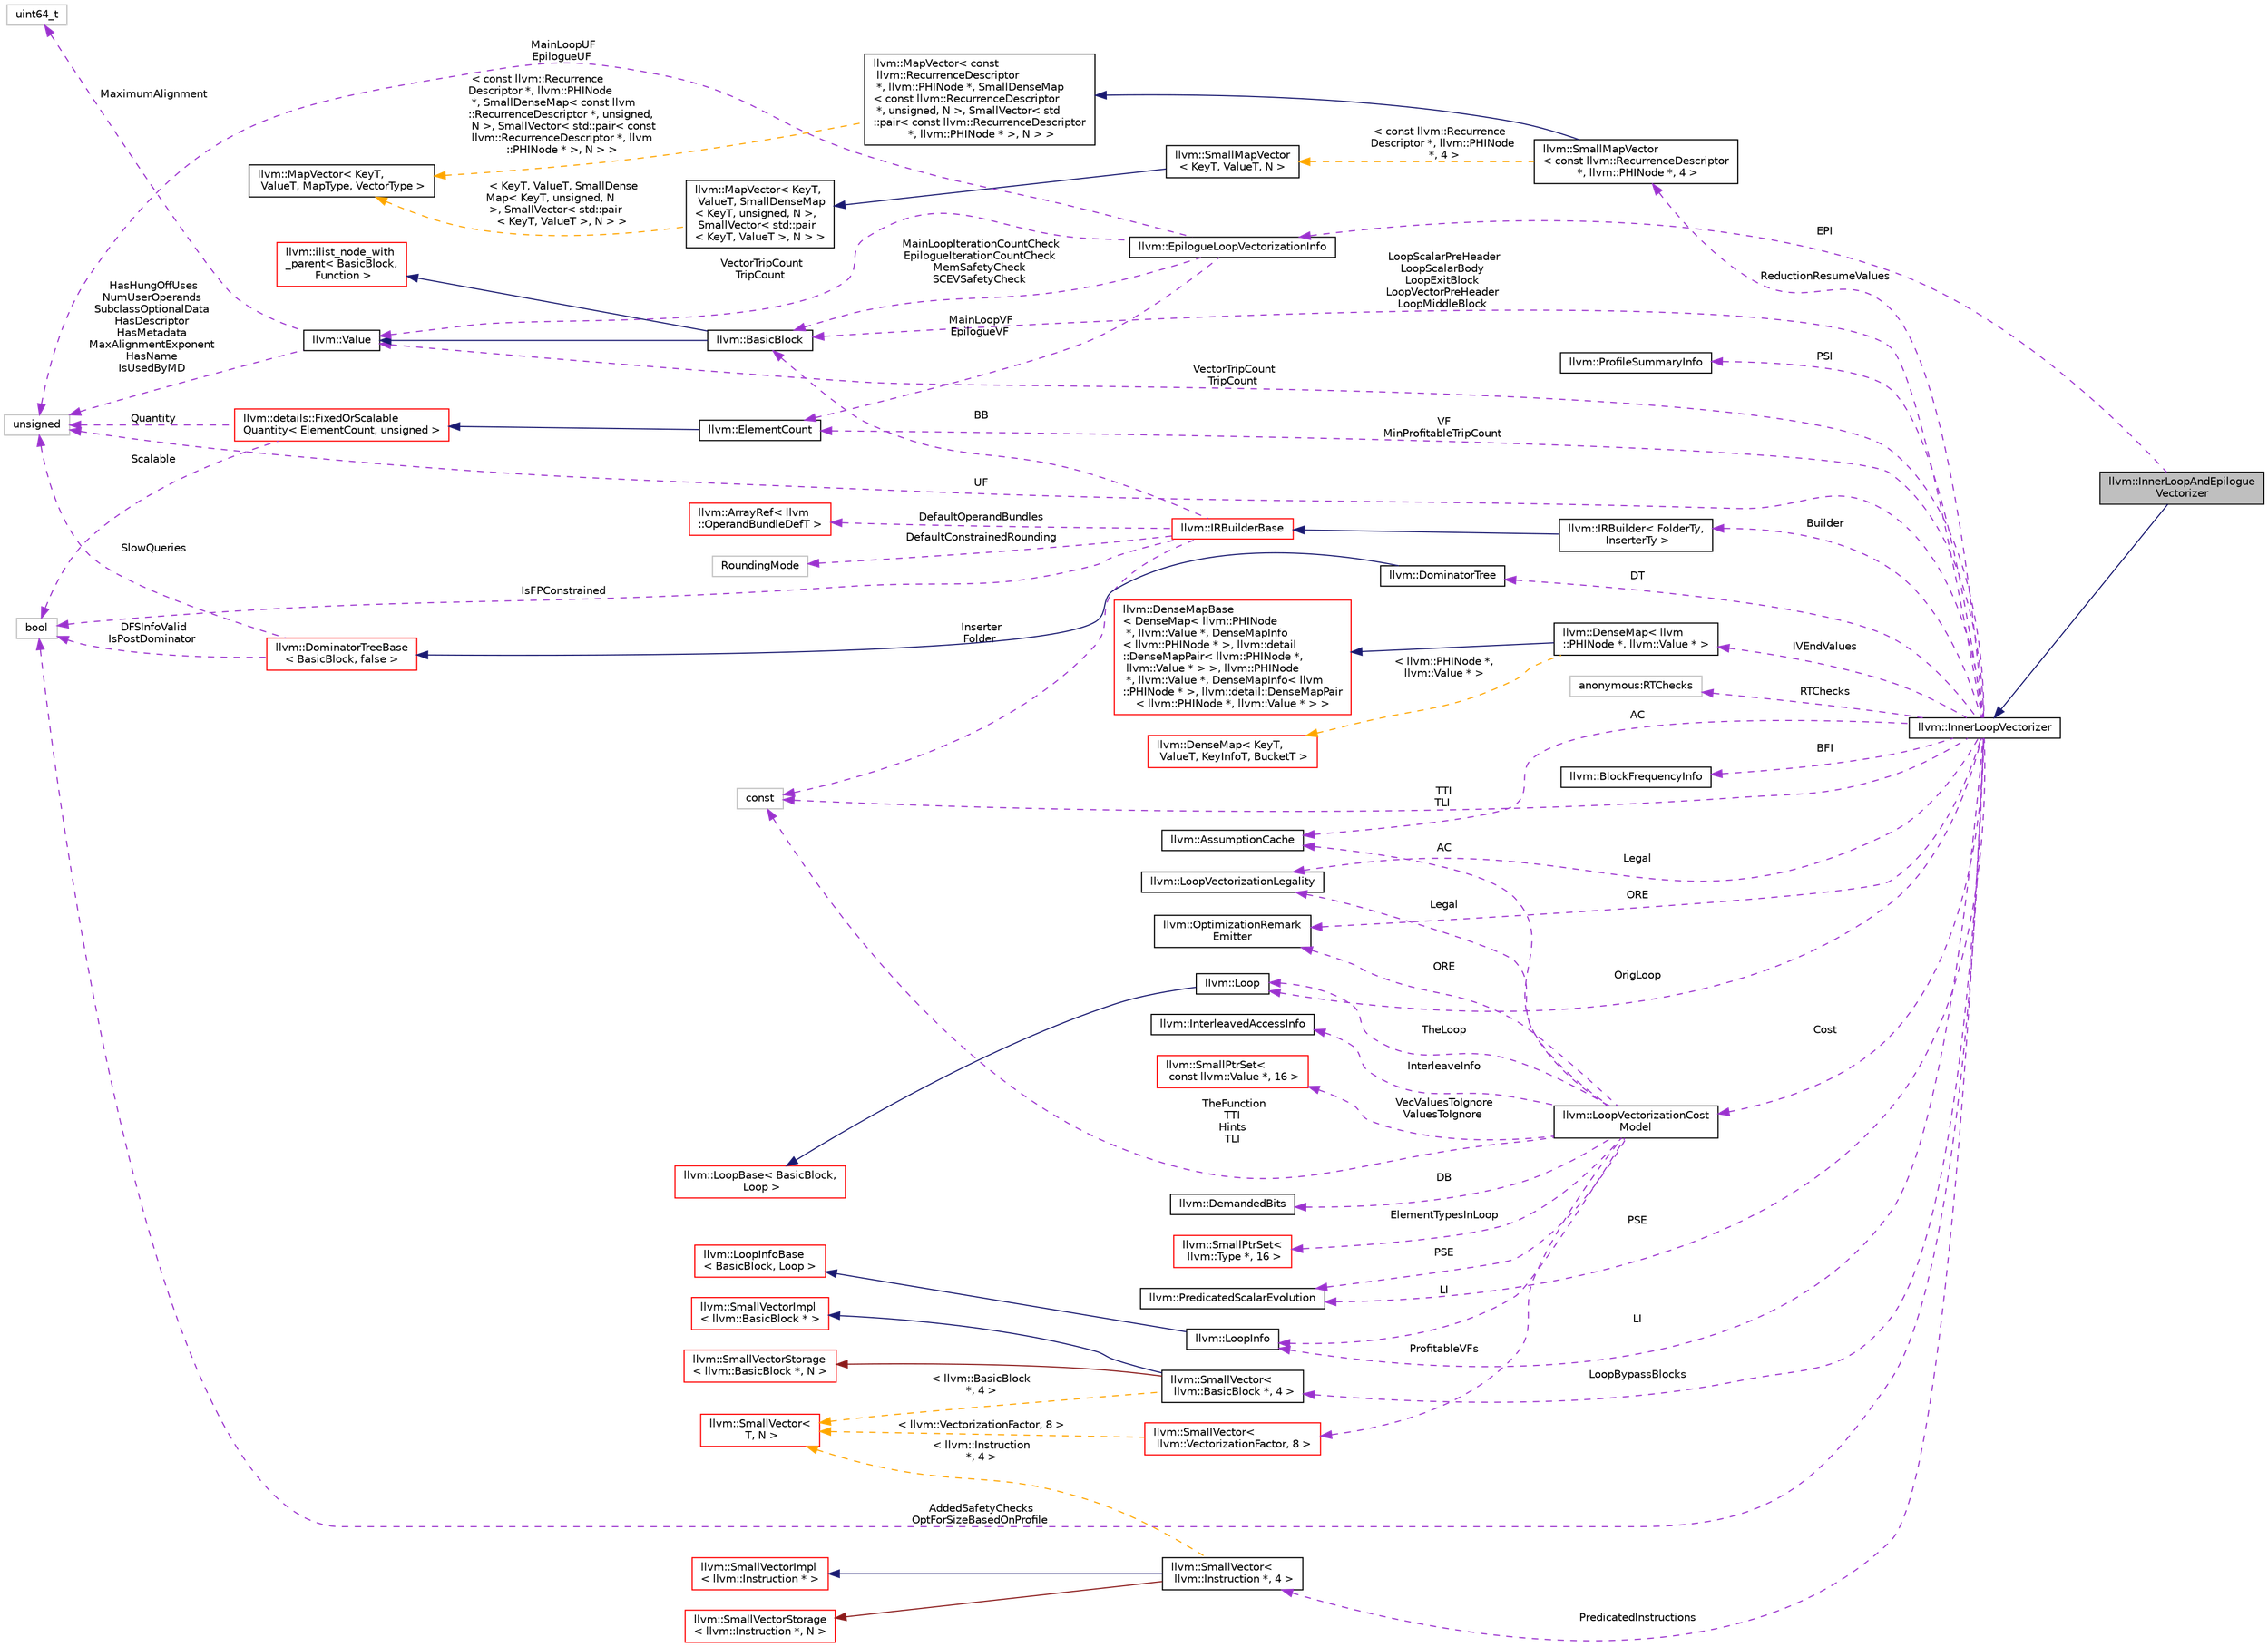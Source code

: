 digraph "llvm::InnerLoopAndEpilogueVectorizer"
{
 // LATEX_PDF_SIZE
  bgcolor="transparent";
  edge [fontname="Helvetica",fontsize="10",labelfontname="Helvetica",labelfontsize="10"];
  node [fontname="Helvetica",fontsize="10",shape=record];
  rankdir="LR";
  Node1 [label="llvm::InnerLoopAndEpilogue\lVectorizer",height=0.2,width=0.4,color="black", fillcolor="grey75", style="filled", fontcolor="black",tooltip="An extension of the inner loop vectorizer that creates a skeleton for a vectorized loop that has its ..."];
  Node2 -> Node1 [dir="back",color="midnightblue",fontsize="10",style="solid",fontname="Helvetica"];
  Node2 [label="llvm::InnerLoopVectorizer",height=0.2,width=0.4,color="black",URL="$classllvm_1_1InnerLoopVectorizer.html",tooltip="InnerLoopVectorizer vectorizes loops which contain only one basic block to a specified vectorization ..."];
  Node3 -> Node2 [dir="back",color="darkorchid3",fontsize="10",style="dashed",label=" ReductionResumeValues" ,fontname="Helvetica"];
  Node3 [label="llvm::SmallMapVector\l\< const llvm::RecurrenceDescriptor\l *, llvm::PHINode *, 4 \>",height=0.2,width=0.4,color="black",URL="$structllvm_1_1SmallMapVector.html",tooltip=" "];
  Node4 -> Node3 [dir="back",color="midnightblue",fontsize="10",style="solid",fontname="Helvetica"];
  Node4 [label="llvm::MapVector\< const\l llvm::RecurrenceDescriptor\l *, llvm::PHINode *, SmallDenseMap\l\< const llvm::RecurrenceDescriptor\l *, unsigned, N \>, SmallVector\< std\l::pair\< const llvm::RecurrenceDescriptor\l *, llvm::PHINode * \>, N \> \>",height=0.2,width=0.4,color="black",URL="$classllvm_1_1MapVector.html",tooltip=" "];
  Node5 -> Node4 [dir="back",color="orange",fontsize="10",style="dashed",label=" \< const llvm::Recurrence\lDescriptor *, llvm::PHINode\l *, SmallDenseMap\< const llvm\l::RecurrenceDescriptor *, unsigned,\l N \>, SmallVector\< std::pair\< const\l llvm::RecurrenceDescriptor *, llvm\l::PHINode * \>, N \> \>" ,fontname="Helvetica"];
  Node5 [label="llvm::MapVector\< KeyT,\l ValueT, MapType, VectorType \>",height=0.2,width=0.4,color="black",URL="$classllvm_1_1MapVector.html",tooltip="This class implements a map that also provides access to all stored values in a deterministic order."];
  Node6 -> Node3 [dir="back",color="orange",fontsize="10",style="dashed",label=" \< const llvm::Recurrence\lDescriptor *, llvm::PHINode\l *, 4 \>" ,fontname="Helvetica"];
  Node6 [label="llvm::SmallMapVector\l\< KeyT, ValueT, N \>",height=0.2,width=0.4,color="black",URL="$structllvm_1_1SmallMapVector.html",tooltip="A MapVector that performs no allocations if smaller than a certain size."];
  Node7 -> Node6 [dir="back",color="midnightblue",fontsize="10",style="solid",fontname="Helvetica"];
  Node7 [label="llvm::MapVector\< KeyT,\l ValueT, SmallDenseMap\l\< KeyT, unsigned, N \>,\l SmallVector\< std::pair\l\< KeyT, ValueT \>, N \> \>",height=0.2,width=0.4,color="black",URL="$classllvm_1_1MapVector.html",tooltip=" "];
  Node5 -> Node7 [dir="back",color="orange",fontsize="10",style="dashed",label=" \< KeyT, ValueT, SmallDense\lMap\< KeyT, unsigned, N\l \>, SmallVector\< std::pair\l\< KeyT, ValueT \>, N \> \>" ,fontname="Helvetica"];
  Node8 -> Node2 [dir="back",color="darkorchid3",fontsize="10",style="dashed",label=" AC" ,fontname="Helvetica"];
  Node8 [label="llvm::AssumptionCache",height=0.2,width=0.4,color="black",URL="$classllvm_1_1AssumptionCache.html",tooltip="A cache of @llvm.assume calls within a function."];
  Node9 -> Node2 [dir="back",color="darkorchid3",fontsize="10",style="dashed",label=" PSI" ,fontname="Helvetica"];
  Node9 [label="llvm::ProfileSummaryInfo",height=0.2,width=0.4,color="black",URL="$classllvm_1_1ProfileSummaryInfo.html",tooltip="Analysis providing profile information."];
  Node10 -> Node2 [dir="back",color="darkorchid3",fontsize="10",style="dashed",label=" Builder" ,fontname="Helvetica"];
  Node10 [label="llvm::IRBuilder\< FolderTy,\l InserterTy \>",height=0.2,width=0.4,color="black",URL="$classllvm_1_1IRBuilder.html",tooltip="This provides a uniform API for creating instructions and inserting them into a basic block: either a..."];
  Node11 -> Node10 [dir="back",color="midnightblue",fontsize="10",style="solid",fontname="Helvetica"];
  Node11 [label="llvm::IRBuilderBase",height=0.2,width=0.4,color="red",URL="$classllvm_1_1IRBuilderBase.html",tooltip="Common base class shared among various IRBuilders."];
  Node12 -> Node11 [dir="back",color="darkorchid3",fontsize="10",style="dashed",label=" DefaultConstrainedRounding" ,fontname="Helvetica"];
  Node12 [label="RoundingMode",height=0.2,width=0.4,color="grey75",tooltip=" "];
  Node13 -> Node11 [dir="back",color="darkorchid3",fontsize="10",style="dashed",label=" DefaultOperandBundles" ,fontname="Helvetica"];
  Node13 [label="llvm::ArrayRef\< llvm\l::OperandBundleDefT \>",height=0.2,width=0.4,color="red",URL="$classllvm_1_1ArrayRef.html",tooltip=" "];
  Node16 -> Node11 [dir="back",color="darkorchid3",fontsize="10",style="dashed",label=" BB" ,fontname="Helvetica"];
  Node16 [label="llvm::BasicBlock",height=0.2,width=0.4,color="black",URL="$classllvm_1_1BasicBlock.html",tooltip="LLVM Basic Block Representation."];
  Node17 -> Node16 [dir="back",color="midnightblue",fontsize="10",style="solid",fontname="Helvetica"];
  Node17 [label="llvm::Value",height=0.2,width=0.4,color="black",URL="$classllvm_1_1Value.html",tooltip="LLVM Value Representation."];
  Node18 -> Node17 [dir="back",color="darkorchid3",fontsize="10",style="dashed",label=" MaximumAlignment" ,fontname="Helvetica"];
  Node18 [label="uint64_t",height=0.2,width=0.4,color="grey75",tooltip=" "];
  Node19 -> Node17 [dir="back",color="darkorchid3",fontsize="10",style="dashed",label=" HasHungOffUses\nNumUserOperands\nSubclassOptionalData\nHasDescriptor\nHasMetadata\nMaxAlignmentExponent\nHasName\nIsUsedByMD" ,fontname="Helvetica"];
  Node19 [label="unsigned",height=0.2,width=0.4,color="grey75",tooltip=" "];
  Node20 -> Node16 [dir="back",color="midnightblue",fontsize="10",style="solid",fontname="Helvetica"];
  Node20 [label="llvm::ilist_node_with\l_parent\< BasicBlock,\l Function \>",height=0.2,width=0.4,color="red",URL="$classllvm_1_1ilist__node__with__parent.html",tooltip=" "];
  Node33 -> Node11 [dir="back",color="darkorchid3",fontsize="10",style="dashed",label=" IsFPConstrained" ,fontname="Helvetica"];
  Node33 [label="bool",height=0.2,width=0.4,color="grey75",tooltip=" "];
  Node56 -> Node11 [dir="back",color="darkorchid3",fontsize="10",style="dashed",label=" Inserter\nFolder" ,fontname="Helvetica"];
  Node56 [label="const",height=0.2,width=0.4,color="grey75",tooltip=" "];
  Node165 -> Node2 [dir="back",color="darkorchid3",fontsize="10",style="dashed",label=" RTChecks" ,fontname="Helvetica"];
  Node165 [label="anonymous:RTChecks",height=0.2,width=0.4,color="grey75",tooltip="Helper struct to manage generating runtime checks for vectorization."];
  Node166 -> Node2 [dir="back",color="darkorchid3",fontsize="10",style="dashed",label=" IVEndValues" ,fontname="Helvetica"];
  Node166 [label="llvm::DenseMap\< llvm\l::PHINode *, llvm::Value * \>",height=0.2,width=0.4,color="black",URL="$classllvm_1_1DenseMap.html",tooltip=" "];
  Node167 -> Node166 [dir="back",color="midnightblue",fontsize="10",style="solid",fontname="Helvetica"];
  Node167 [label="llvm::DenseMapBase\l\< DenseMap\< llvm::PHINode\l *, llvm::Value *, DenseMapInfo\l\< llvm::PHINode * \>, llvm::detail\l::DenseMapPair\< llvm::PHINode *,\l llvm::Value * \> \>, llvm::PHINode\l *, llvm::Value *, DenseMapInfo\< llvm\l::PHINode * \>, llvm::detail::DenseMapPair\l\< llvm::PHINode *, llvm::Value * \> \>",height=0.2,width=0.4,color="red",URL="$classllvm_1_1DenseMapBase.html",tooltip=" "];
  Node67 -> Node166 [dir="back",color="orange",fontsize="10",style="dashed",label=" \< llvm::PHINode *,\l llvm::Value * \>" ,fontname="Helvetica"];
  Node67 [label="llvm::DenseMap\< KeyT,\l ValueT, KeyInfoT, BucketT \>",height=0.2,width=0.4,color="red",URL="$classllvm_1_1DenseMap.html",tooltip=" "];
  Node168 -> Node2 [dir="back",color="darkorchid3",fontsize="10",style="dashed",label=" BFI" ,fontname="Helvetica"];
  Node168 [label="llvm::BlockFrequencyInfo",height=0.2,width=0.4,color="black",URL="$classllvm_1_1BlockFrequencyInfo.html",tooltip="BlockFrequencyInfo pass uses BlockFrequencyInfoImpl implementation to estimate IR basic block frequen..."];
  Node17 -> Node2 [dir="back",color="darkorchid3",fontsize="10",style="dashed",label=" VectorTripCount\nTripCount" ,fontname="Helvetica"];
  Node169 -> Node2 [dir="back",color="darkorchid3",fontsize="10",style="dashed",label=" OrigLoop" ,fontname="Helvetica"];
  Node169 [label="llvm::Loop",height=0.2,width=0.4,color="black",URL="$classllvm_1_1Loop.html",tooltip="Represents a single loop in the control flow graph."];
  Node170 -> Node169 [dir="back",color="midnightblue",fontsize="10",style="solid",fontname="Helvetica"];
  Node170 [label="llvm::LoopBase\< BasicBlock,\l Loop \>",height=0.2,width=0.4,color="red",URL="$classllvm_1_1LoopBase.html",tooltip=" "];
  Node16 -> Node2 [dir="back",color="darkorchid3",fontsize="10",style="dashed",label=" LoopScalarPreHeader\nLoopScalarBody\nLoopExitBlock\nLoopVectorPreHeader\nLoopMiddleBlock" ,fontname="Helvetica"];
  Node172 -> Node2 [dir="back",color="darkorchid3",fontsize="10",style="dashed",label=" ORE" ,fontname="Helvetica"];
  Node172 [label="llvm::OptimizationRemark\lEmitter",height=0.2,width=0.4,color="black",URL="$classllvm_1_1OptimizationRemarkEmitter.html",tooltip="The optimization diagnostic interface."];
  Node33 -> Node2 [dir="back",color="darkorchid3",fontsize="10",style="dashed",label=" AddedSafetyChecks\nOptForSizeBasedOnProfile" ,fontname="Helvetica"];
  Node173 -> Node2 [dir="back",color="darkorchid3",fontsize="10",style="dashed",label=" DT" ,fontname="Helvetica"];
  Node173 [label="llvm::DominatorTree",height=0.2,width=0.4,color="black",URL="$classllvm_1_1DominatorTree.html",tooltip="Concrete subclass of DominatorTreeBase that is used to compute a normal dominator tree."];
  Node174 -> Node173 [dir="back",color="midnightblue",fontsize="10",style="solid",fontname="Helvetica"];
  Node174 [label="llvm::DominatorTreeBase\l\< BasicBlock, false \>",height=0.2,width=0.4,color="red",URL="$classllvm_1_1DominatorTreeBase.html",tooltip=" "];
  Node33 -> Node174 [dir="back",color="darkorchid3",fontsize="10",style="dashed",label=" DFSInfoValid\nIsPostDominator" ,fontname="Helvetica"];
  Node19 -> Node174 [dir="back",color="darkorchid3",fontsize="10",style="dashed",label=" SlowQueries" ,fontname="Helvetica"];
  Node194 -> Node2 [dir="back",color="darkorchid3",fontsize="10",style="dashed",label=" PSE" ,fontname="Helvetica"];
  Node194 [label="llvm::PredicatedScalarEvolution",height=0.2,width=0.4,color="black",URL="$classllvm_1_1PredicatedScalarEvolution.html",tooltip="An interface layer with SCEV used to manage how we see SCEV expressions for values in the context of ..."];
  Node195 -> Node2 [dir="back",color="darkorchid3",fontsize="10",style="dashed",label=" Legal" ,fontname="Helvetica"];
  Node195 [label="llvm::LoopVectorizationLegality",height=0.2,width=0.4,color="black",URL="$classllvm_1_1LoopVectorizationLegality.html",tooltip="LoopVectorizationLegality checks if it is legal to vectorize a loop, and to what vectorization factor..."];
  Node196 -> Node2 [dir="back",color="darkorchid3",fontsize="10",style="dashed",label=" LoopBypassBlocks" ,fontname="Helvetica"];
  Node196 [label="llvm::SmallVector\<\l llvm::BasicBlock *, 4 \>",height=0.2,width=0.4,color="black",URL="$classllvm_1_1SmallVector.html",tooltip=" "];
  Node197 -> Node196 [dir="back",color="midnightblue",fontsize="10",style="solid",fontname="Helvetica"];
  Node197 [label="llvm::SmallVectorImpl\l\< llvm::BasicBlock * \>",height=0.2,width=0.4,color="red",URL="$classllvm_1_1SmallVectorImpl.html",tooltip=" "];
  Node198 -> Node196 [dir="back",color="firebrick4",fontsize="10",style="solid",fontname="Helvetica"];
  Node198 [label="llvm::SmallVectorStorage\l\< llvm::BasicBlock *, N \>",height=0.2,width=0.4,color="red",URL="$structllvm_1_1SmallVectorStorage.html",tooltip=" "];
  Node182 -> Node196 [dir="back",color="orange",fontsize="10",style="dashed",label=" \< llvm::BasicBlock\l *, 4 \>" ,fontname="Helvetica"];
  Node182 [label="llvm::SmallVector\<\l T, N \>",height=0.2,width=0.4,color="red",URL="$classllvm_1_1SmallVector.html",tooltip="This is a 'vector' (really, a variable-sized array), optimized for the case when the array is small."];
  Node199 -> Node2 [dir="back",color="darkorchid3",fontsize="10",style="dashed",label=" LI" ,fontname="Helvetica"];
  Node199 [label="llvm::LoopInfo",height=0.2,width=0.4,color="black",URL="$classllvm_1_1LoopInfo.html",tooltip=" "];
  Node200 -> Node199 [dir="back",color="midnightblue",fontsize="10",style="solid",fontname="Helvetica"];
  Node200 [label="llvm::LoopInfoBase\l\< BasicBlock, Loop \>",height=0.2,width=0.4,color="red",URL="$classllvm_1_1LoopInfoBase.html",tooltip=" "];
  Node202 -> Node2 [dir="back",color="darkorchid3",fontsize="10",style="dashed",label=" VF\nMinProfitableTripCount" ,fontname="Helvetica"];
  Node202 [label="llvm::ElementCount",height=0.2,width=0.4,color="black",URL="$classllvm_1_1ElementCount.html",tooltip=" "];
  Node203 -> Node202 [dir="back",color="midnightblue",fontsize="10",style="solid",fontname="Helvetica"];
  Node203 [label="llvm::details::FixedOrScalable\lQuantity\< ElementCount, unsigned \>",height=0.2,width=0.4,color="red",URL="$classllvm_1_1details_1_1FixedOrScalableQuantity.html",tooltip=" "];
  Node33 -> Node203 [dir="back",color="darkorchid3",fontsize="10",style="dashed",label=" Scalable" ,fontname="Helvetica"];
  Node19 -> Node203 [dir="back",color="darkorchid3",fontsize="10",style="dashed",label=" Quantity" ,fontname="Helvetica"];
  Node19 -> Node2 [dir="back",color="darkorchid3",fontsize="10",style="dashed",label=" UF" ,fontname="Helvetica"];
  Node56 -> Node2 [dir="back",color="darkorchid3",fontsize="10",style="dashed",label=" TTI\nTLI" ,fontname="Helvetica"];
  Node206 -> Node2 [dir="back",color="darkorchid3",fontsize="10",style="dashed",label=" Cost" ,fontname="Helvetica"];
  Node206 [label="llvm::LoopVectorizationCost\lModel",height=0.2,width=0.4,color="black",URL="$classllvm_1_1LoopVectorizationCostModel.html",tooltip="LoopVectorizationCostModel - estimates the expected speedups due to vectorization."];
  Node207 -> Node206 [dir="back",color="darkorchid3",fontsize="10",style="dashed",label=" ProfitableVFs" ,fontname="Helvetica"];
  Node207 [label="llvm::SmallVector\<\l llvm::VectorizationFactor, 8 \>",height=0.2,width=0.4,color="red",URL="$classllvm_1_1SmallVector.html",tooltip=" "];
  Node182 -> Node207 [dir="back",color="orange",fontsize="10",style="dashed",label=" \< llvm::VectorizationFactor, 8 \>" ,fontname="Helvetica"];
  Node8 -> Node206 [dir="back",color="darkorchid3",fontsize="10",style="dashed",label=" AC" ,fontname="Helvetica"];
  Node210 -> Node206 [dir="back",color="darkorchid3",fontsize="10",style="dashed",label=" DB" ,fontname="Helvetica"];
  Node210 [label="llvm::DemandedBits",height=0.2,width=0.4,color="black",URL="$classllvm_1_1DemandedBits.html",tooltip=" "];
  Node169 -> Node206 [dir="back",color="darkorchid3",fontsize="10",style="dashed",label=" TheLoop" ,fontname="Helvetica"];
  Node211 -> Node206 [dir="back",color="darkorchid3",fontsize="10",style="dashed",label=" ElementTypesInLoop" ,fontname="Helvetica"];
  Node211 [label="llvm::SmallPtrSet\<\l llvm::Type *, 16 \>",height=0.2,width=0.4,color="red",URL="$classllvm_1_1SmallPtrSet.html",tooltip=" "];
  Node172 -> Node206 [dir="back",color="darkorchid3",fontsize="10",style="dashed",label=" ORE" ,fontname="Helvetica"];
  Node194 -> Node206 [dir="back",color="darkorchid3",fontsize="10",style="dashed",label=" PSE" ,fontname="Helvetica"];
  Node195 -> Node206 [dir="back",color="darkorchid3",fontsize="10",style="dashed",label=" Legal" ,fontname="Helvetica"];
  Node199 -> Node206 [dir="back",color="darkorchid3",fontsize="10",style="dashed",label=" LI" ,fontname="Helvetica"];
  Node213 -> Node206 [dir="back",color="darkorchid3",fontsize="10",style="dashed",label=" InterleaveInfo" ,fontname="Helvetica"];
  Node213 [label="llvm::InterleavedAccessInfo",height=0.2,width=0.4,color="black",URL="$classllvm_1_1InterleavedAccessInfo.html",tooltip="Drive the analysis of interleaved memory accesses in the loop."];
  Node56 -> Node206 [dir="back",color="darkorchid3",fontsize="10",style="dashed",label=" TheFunction\nTTI\nHints\nTLI" ,fontname="Helvetica"];
  Node214 -> Node206 [dir="back",color="darkorchid3",fontsize="10",style="dashed",label=" VecValuesToIgnore\nValuesToIgnore" ,fontname="Helvetica"];
  Node214 [label="llvm::SmallPtrSet\<\l const llvm::Value *, 16 \>",height=0.2,width=0.4,color="red",URL="$classllvm_1_1SmallPtrSet.html",tooltip=" "];
  Node216 -> Node2 [dir="back",color="darkorchid3",fontsize="10",style="dashed",label=" PredicatedInstructions" ,fontname="Helvetica"];
  Node216 [label="llvm::SmallVector\<\l llvm::Instruction *, 4 \>",height=0.2,width=0.4,color="black",URL="$classllvm_1_1SmallVector.html",tooltip=" "];
  Node217 -> Node216 [dir="back",color="midnightblue",fontsize="10",style="solid",fontname="Helvetica"];
  Node217 [label="llvm::SmallVectorImpl\l\< llvm::Instruction * \>",height=0.2,width=0.4,color="red",URL="$classllvm_1_1SmallVectorImpl.html",tooltip=" "];
  Node218 -> Node216 [dir="back",color="firebrick4",fontsize="10",style="solid",fontname="Helvetica"];
  Node218 [label="llvm::SmallVectorStorage\l\< llvm::Instruction *, N \>",height=0.2,width=0.4,color="red",URL="$structllvm_1_1SmallVectorStorage.html",tooltip=" "];
  Node182 -> Node216 [dir="back",color="orange",fontsize="10",style="dashed",label=" \< llvm::Instruction\l *, 4 \>" ,fontname="Helvetica"];
  Node219 -> Node1 [dir="back",color="darkorchid3",fontsize="10",style="dashed",label=" EPI" ,fontname="Helvetica"];
  Node219 [label="llvm::EpilogueLoopVectorizationInfo",height=0.2,width=0.4,color="black",URL="$structllvm_1_1EpilogueLoopVectorizationInfo.html",tooltip="Encapsulate information regarding vectorization of a loop and its epilogue."];
  Node17 -> Node219 [dir="back",color="darkorchid3",fontsize="10",style="dashed",label=" VectorTripCount\nTripCount" ,fontname="Helvetica"];
  Node16 -> Node219 [dir="back",color="darkorchid3",fontsize="10",style="dashed",label=" MainLoopIterationCountCheck\nEpilogueIterationCountCheck\nMemSafetyCheck\nSCEVSafetyCheck" ,fontname="Helvetica"];
  Node202 -> Node219 [dir="back",color="darkorchid3",fontsize="10",style="dashed",label=" MainLoopVF\nEpilogueVF" ,fontname="Helvetica"];
  Node19 -> Node219 [dir="back",color="darkorchid3",fontsize="10",style="dashed",label=" MainLoopUF\nEpilogueUF" ,fontname="Helvetica"];
}

